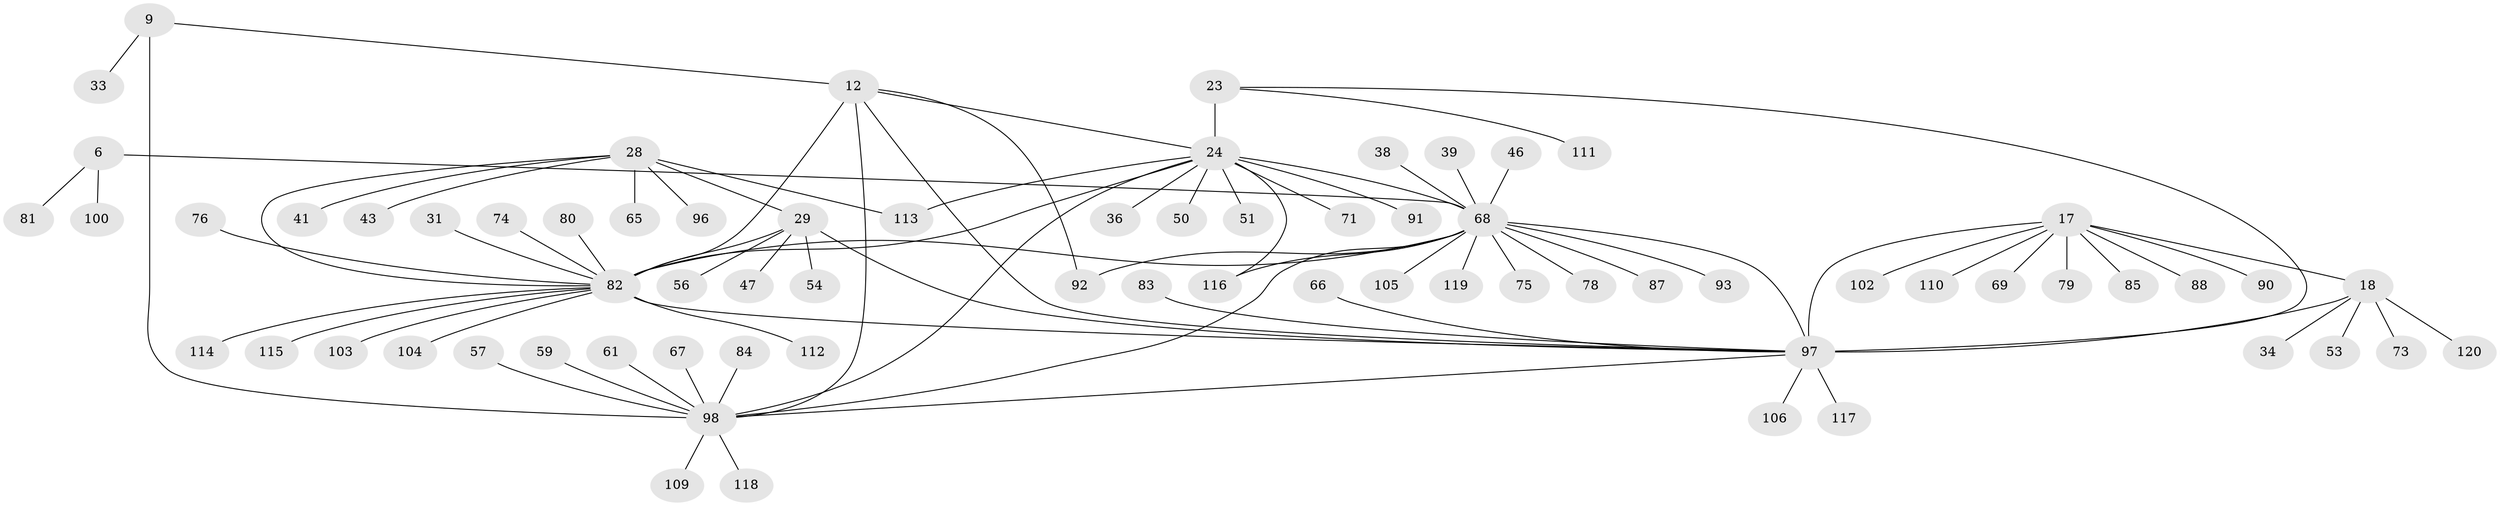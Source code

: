 // original degree distribution, {7: 0.05, 10: 0.05, 6: 0.05, 11: 0.008333333333333333, 5: 0.03333333333333333, 12: 0.016666666666666666, 8: 0.016666666666666666, 9: 0.025, 13: 0.016666666666666666, 1: 0.6, 3: 0.05, 2: 0.08333333333333333}
// Generated by graph-tools (version 1.1) at 2025/59/03/04/25 21:59:00]
// undirected, 72 vertices, 86 edges
graph export_dot {
graph [start="1"]
  node [color=gray90,style=filled];
  6 [super="+5"];
  9 [super="+8"];
  12 [super="+10"];
  17 [super="+13"];
  18 [super="+14"];
  23 [super="+20+21"];
  24 [super="+22+19"];
  28 [super="+25"];
  29 [super="+26"];
  31;
  33;
  34;
  36;
  38;
  39;
  41;
  43;
  46;
  47;
  50;
  51;
  53;
  54;
  56;
  57;
  59;
  61;
  65;
  66;
  67;
  68 [super="+4"];
  69;
  71;
  73;
  74;
  75;
  76;
  78;
  79;
  80;
  81;
  82 [super="+45+77+62+70+30"];
  83;
  84;
  85;
  87;
  88;
  90;
  91;
  92;
  93;
  96;
  97 [super="+64"];
  98 [super="+94+11+42+49+48"];
  100;
  102;
  103;
  104;
  105 [super="+40+95"];
  106;
  109 [super="+108"];
  110;
  111;
  112 [super="+101"];
  113 [super="+63"];
  114;
  115;
  116 [super="+107"];
  117;
  118;
  119;
  120;
  6 -- 100;
  6 -- 81;
  6 -- 68 [weight=8];
  9 -- 12 [weight=4];
  9 -- 33;
  9 -- 98 [weight=4];
  12 -- 92;
  12 -- 24;
  12 -- 82 [weight=2];
  12 -- 98 [weight=4];
  12 -- 97;
  17 -- 18 [weight=4];
  17 -- 69;
  17 -- 88;
  17 -- 110;
  17 -- 102;
  17 -- 79;
  17 -- 85;
  17 -- 90;
  17 -- 97 [weight=4];
  18 -- 73;
  18 -- 120;
  18 -- 34;
  18 -- 53;
  18 -- 97 [weight=4];
  23 -- 24 [weight=9];
  23 -- 111;
  23 -- 97;
  24 -- 36;
  24 -- 50;
  24 -- 71;
  24 -- 91;
  24 -- 51;
  24 -- 113;
  24 -- 82 [weight=3];
  24 -- 116 [weight=2];
  24 -- 98;
  24 -- 68;
  28 -- 29 [weight=4];
  28 -- 41;
  28 -- 43;
  28 -- 65;
  28 -- 96;
  28 -- 113;
  28 -- 82 [weight=4];
  29 -- 54;
  29 -- 56;
  29 -- 47;
  29 -- 82 [weight=4];
  29 -- 97;
  31 -- 82;
  38 -- 68;
  39 -- 68;
  46 -- 68;
  57 -- 98;
  59 -- 98;
  61 -- 98;
  66 -- 97;
  67 -- 98;
  68 -- 75;
  68 -- 78;
  68 -- 82 [weight=2];
  68 -- 87;
  68 -- 92;
  68 -- 93;
  68 -- 97;
  68 -- 98;
  68 -- 105;
  68 -- 116;
  68 -- 119;
  74 -- 82;
  76 -- 82;
  80 -- 82;
  82 -- 103;
  82 -- 104;
  82 -- 112;
  82 -- 114;
  82 -- 115;
  82 -- 97;
  83 -- 97;
  84 -- 98;
  97 -- 98;
  97 -- 106;
  97 -- 117;
  98 -- 109;
  98 -- 118;
}
